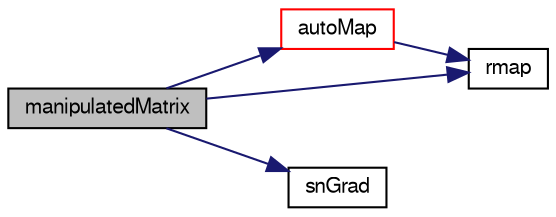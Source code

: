 digraph "manipulatedMatrix"
{
  bgcolor="transparent";
  edge [fontname="FreeSans",fontsize="10",labelfontname="FreeSans",labelfontsize="10"];
  node [fontname="FreeSans",fontsize="10",shape=record];
  rankdir="LR";
  Node1037 [label="manipulatedMatrix",height=0.2,width=0.4,color="black", fillcolor="grey75", style="filled", fontcolor="black"];
  Node1037 -> Node1038 [color="midnightblue",fontsize="10",style="solid",fontname="FreeSans"];
  Node1038 [label="autoMap",height=0.2,width=0.4,color="red",URL="$a22354.html#a0ab0c43ce90d756c88dd81e3d0a9eef5",tooltip="Map (and resize as needed) from self given a mapping object. "];
  Node1038 -> Node1091 [color="midnightblue",fontsize="10",style="solid",fontname="FreeSans"];
  Node1091 [label="rmap",height=0.2,width=0.4,color="black",URL="$a22354.html#abe233fd0f00c5f2012c2a8f57f20f5cb",tooltip="Reverse map the given fvPatchField onto this fvPatchField. "];
  Node1037 -> Node1091 [color="midnightblue",fontsize="10",style="solid",fontname="FreeSans"];
  Node1037 -> Node1092 [color="midnightblue",fontsize="10",style="solid",fontname="FreeSans"];
  Node1092 [label="snGrad",height=0.2,width=0.4,color="black",URL="$a22354.html#a4e21804a54c15c57d187b21feff6f267",tooltip="Return patch-normal gradient. "];
}
